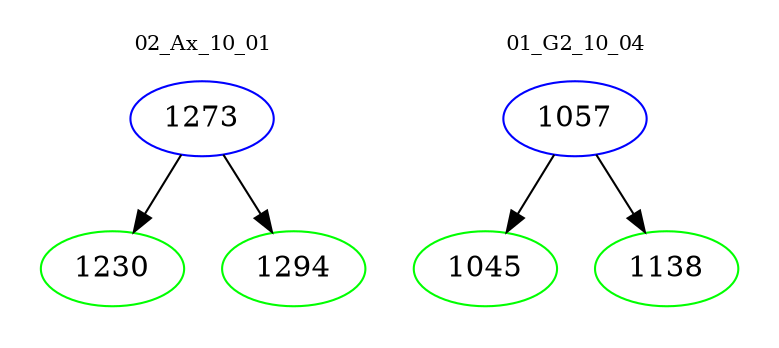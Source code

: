 digraph{
subgraph cluster_0 {
color = white
label = "02_Ax_10_01";
fontsize=10;
T0_1273 [label="1273", color="blue"]
T0_1273 -> T0_1230 [color="black"]
T0_1230 [label="1230", color="green"]
T0_1273 -> T0_1294 [color="black"]
T0_1294 [label="1294", color="green"]
}
subgraph cluster_1 {
color = white
label = "01_G2_10_04";
fontsize=10;
T1_1057 [label="1057", color="blue"]
T1_1057 -> T1_1045 [color="black"]
T1_1045 [label="1045", color="green"]
T1_1057 -> T1_1138 [color="black"]
T1_1138 [label="1138", color="green"]
}
}
